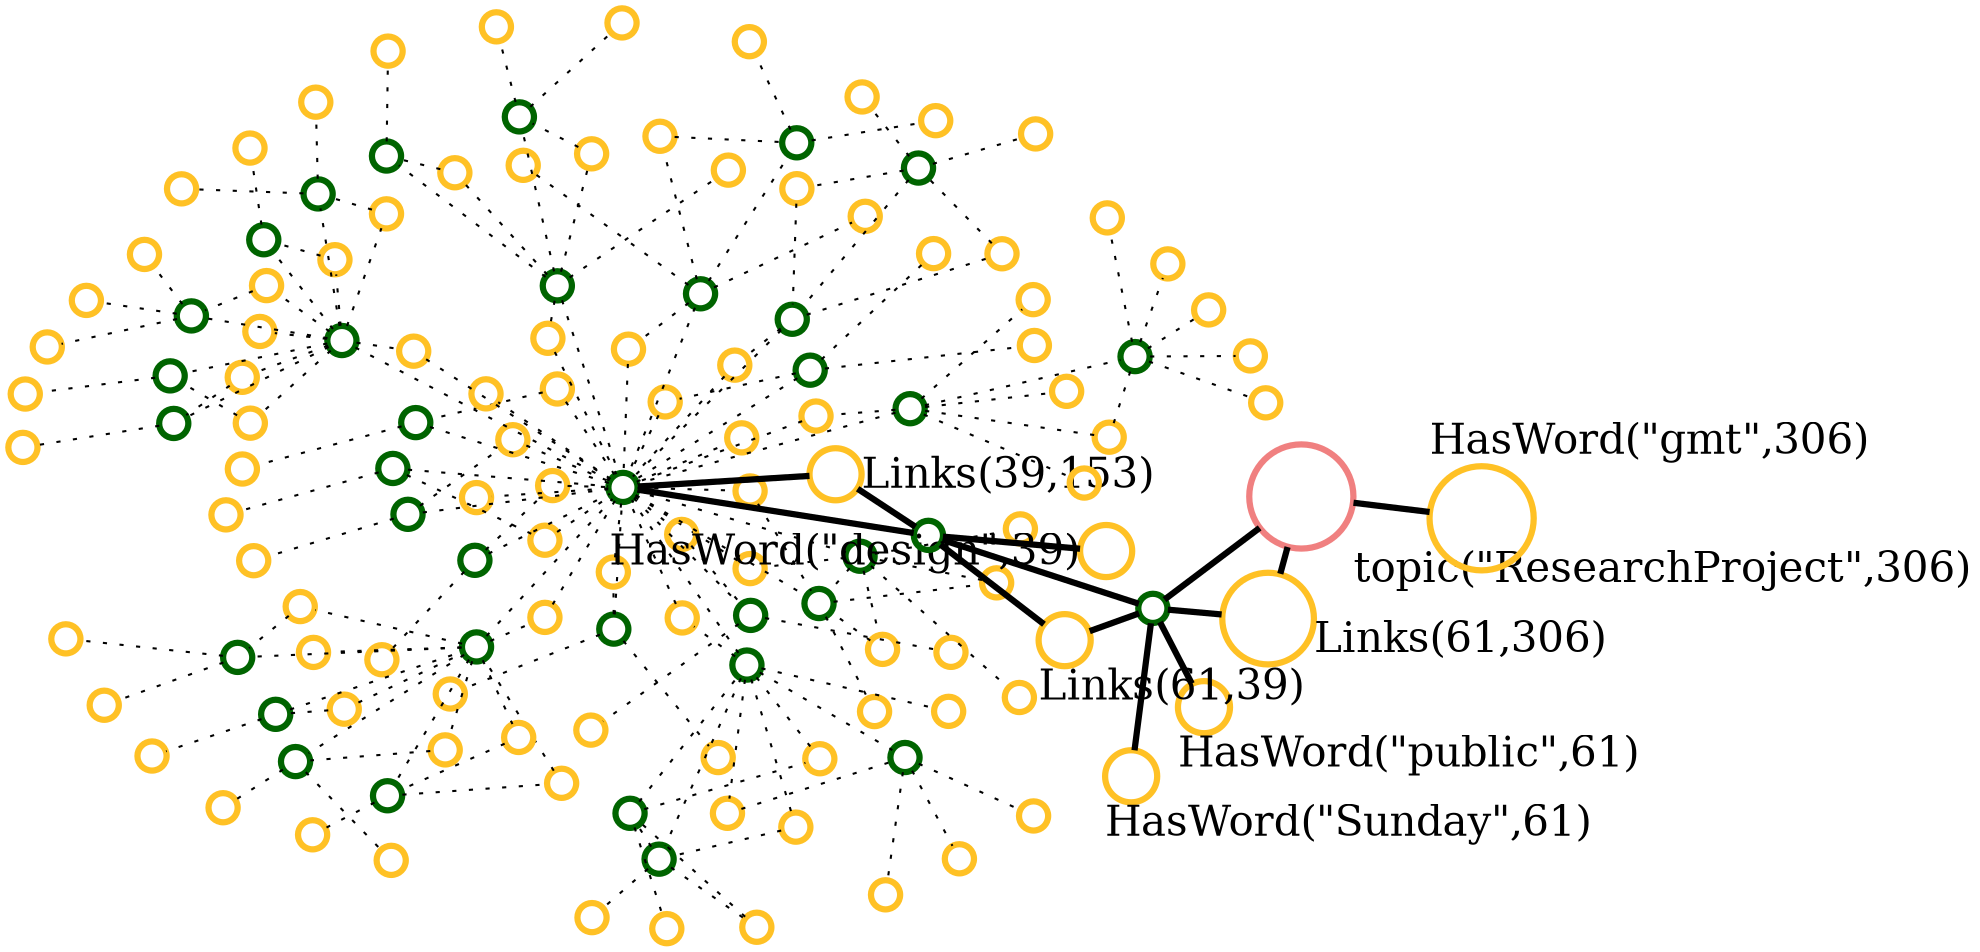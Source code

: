 graph {
layout="neato"
ratio="0.6"
overlap=false
1 [label="", shape=circle, penwidth=3.0, width=0.2, color="goldenrod1", style="solid"]
2 [label="", shape=circle, penwidth=3.0, width=0.2, color="goldenrod1", style="solid"]
3 [label="", shape=circle, penwidth=3.0, width=0.2, color="goldenrod1", style="solid"]
4 [label="", shape=circle, penwidth=3.0, width=0.2, color="goldenrod1", style="solid"]
5 [label="", shape=circle, penwidth=3.0, width=0.2, color="goldenrod1", style="solid"]
6 [label="", shape=circle, penwidth=3.0, width=0.2, color="goldenrod1", style="solid"]
7 [label="", shape=circle, penwidth=3.0, width=0.2, color="goldenrod1", style="solid"]
8 [label="", shape=circle, penwidth=3.0, width=0.2, color="goldenrod1", style="solid"]
9 [label="", shape=circle, penwidth=3.0, width=0.2, color="goldenrod1", style="solid"]
10 [label="", shape=circle, penwidth=3.0, width=0.2, color="goldenrod1", style="solid"]
11 [label="", shape=circle, penwidth=3.0, width=0.2, color="goldenrod1", style="solid"]
12 [label="", shape=circle, penwidth=3.0, width=0.2, color="goldenrod1", style="solid"]
13 [label="", shape=circle, penwidth=3.0, width=0.2, color="goldenrod1", style="solid"]
14 [label="", shape=circle, penwidth=3.0, width=0.2, color="goldenrod1", style="solid"]
15 [label="", shape=circle, penwidth=3.0, width=0.2, color="goldenrod1", style="solid"]
16 [label="", shape=circle, penwidth=3.0, width=0.2, color="goldenrod1", style="solid"]
17 [label="", shape=circle, penwidth=3.0, width=0.2, color="goldenrod1", style="solid"]
18 [label="", shape=circle, penwidth=3.0, width=0.2, color="goldenrod1", style="solid"]
19 [label="", shape=circle, penwidth=3.0, width=0.2, color="goldenrod1", style="solid"]
20 [label="", shape=circle, penwidth=3.0, width=0.2, color="goldenrod1", style="solid"]
21 [label="", shape=circle, penwidth=3.0, width=0.2, color="goldenrod1", style="solid"]
22 [label="", shape=circle, penwidth=3.0, width=0.2, color="goldenrod1", style="solid"]
23 [label="", shape=circle, penwidth=3.0, width=0.2, color="goldenrod1", style="solid"]
24 [label="", shape=circle, penwidth=3.0, width=0.2, color="goldenrod1", style="solid"]
25 [label="", shape=circle, penwidth=3.0, width=0.2, color="goldenrod1", style="solid"]
26 [label="", shape=circle, penwidth=3.0, width=0.2, color="goldenrod1", style="solid"]
27 [label="", shape=circle, penwidth=3.0, width=0.2, color="goldenrod1", style="solid"]
28 [label="", shape=circle, penwidth=3.0, width=0.2, color="goldenrod1", style="solid"]
29 [label="", shape=circle, penwidth=3.0, width=0.2, color="goldenrod1", style="solid"]
30 [label="", shape=circle, penwidth=3.0, width=0.2, color="goldenrod1", style="solid"]
31 [label="", shape=circle, penwidth=3.0, width=0.2, color="goldenrod1", style="solid"]
32 [label="", shape=circle, penwidth=3.0, width=0.2, color="goldenrod1", style="solid"]
33 [label="", shape=circle, penwidth=3.0, width=0.2, color="goldenrod1", style="solid"]
34 [label="", shape=circle, penwidth=3.0, width=0.2, color="goldenrod1", style="solid"]
35 [label="", xlabel="Links(61,306)", shape=circle, penwidth=3.0 width=0.612281, color="goldenrod1", fontsize="20pt"]
36 [label="", shape=circle, penwidth=3.0, width=0.2, color="goldenrod1", style="solid"]
37 [label="", shape=circle, penwidth=3.0, width=0.2, color="goldenrod1", style="solid"]
38 [label="", shape=circle, penwidth=3.0, width=0.2, color="goldenrod1", style="solid"]
39 [label="", shape=circle, penwidth=3.0, width=0.2, color="goldenrod1", style="solid"]
40 [label="", shape=circle, penwidth=3.0, width=0.2, color="goldenrod1", style="solid"]
41 [label="", shape=circle, penwidth=3.0, width=0.2, color="goldenrod1", style="solid"]
42 [label="", shape=circle, penwidth=3.0, width=0.2, color="goldenrod1", style="solid"]
43 [label="", shape=circle, penwidth=3.0, width=0.2, color="goldenrod1", style="solid"]
44 [label="", shape=circle, penwidth=3.0, width=0.2, color="goldenrod1", style="solid"]
45 [label="", shape=circle, penwidth=3.0, width=0.2, color="goldenrod1", style="solid"]
46 [label="", shape=circle, penwidth=3.0, width=0.2, color="goldenrod1", style="solid"]
47 [label="", shape=circle, penwidth=3.0, width=0.2, color="goldenrod1", style="solid"]
48 [label="", shape=circle, penwidth=3.0, width=0.2, color="goldenrod1", style="solid"]
49 [label="", shape=circle, penwidth=3.0, width=0.2, color="goldenrod1", style="solid"]
50 [label="", shape=circle, penwidth=3.0, width=0.2, color="goldenrod1", style="solid"]
51 [label="", shape=circle, penwidth=3.0, width=0.2, color="goldenrod1", style="solid"]
52 [label="", shape=circle, penwidth=3.0, width=0.2, color="goldenrod1", style="solid"]
53 [label="", shape=circle, penwidth=3.0, width=0.2, color="goldenrod1", style="solid"]
54 [label="", shape=circle, penwidth=3.0, width=0.2, color="goldenrod1", style="solid"]
55 [label="", shape=circle, penwidth=3.0, width=0.2, color="goldenrod1", style="solid"]
56 [label="", shape=circle, penwidth=3.0, width=0.2, color="goldenrod1", style="solid"]
57 [label="", shape=circle, penwidth=3.0, width=0.2, color="goldenrod1", style="solid"]
58 [label="", shape=circle, penwidth=3.0, width=0.2, color="goldenrod1", style="solid"]
59 [label="", shape=circle, penwidth=3.0, width=0.2, color="goldenrod1", style="solid"]
60 [label="", shape=circle, penwidth=3.0, width=0.2, color="goldenrod1", style="solid"]
61 [label="", shape=circle, penwidth=3.0, width=0.2, color="goldenrod1", style="solid"]
62 [label="", shape=circle, penwidth=3.0, width=0.2, color="goldenrod1", style="solid"]
63 [label="", shape=circle, penwidth=3.0, width=0.2, color="goldenrod1", style="solid"]
64 [label="", shape=circle, penwidth=3.0, width=0.2, color="goldenrod1", style="solid"]
65 [label="", shape=circle, penwidth=3.0, width=0.2, color="goldenrod1", style="solid"]
66 [label="", shape=circle, penwidth=3.0, width=0.2, color="goldenrod1", style="solid"]
67 [label="", xlabel="HasWord(\"design\",39)", shape=circle, penwidth=3.0 width=0.35, color="goldenrod1", fontsize="20pt"]
68 [label="", xlabel="Links(39,153)", shape=circle, penwidth=3.0 width=0.35, color="goldenrod1", fontsize="20pt"]
69 [label="", shape=circle, penwidth=3.0, width=0.2, color="goldenrod1", style="solid"]
70 [label="", shape=circle, penwidth=3.0, width=0.2, color="goldenrod1", style="solid"]
71 [label="", shape=circle, penwidth=3.0, width=0.2, color="goldenrod1", style="solid"]
72 [label="", shape=circle, penwidth=3.0, width=0.2, color="goldenrod1", style="solid"]
73 [label="", shape=circle, penwidth=3.0, width=0.2, color="goldenrod1", style="solid"]
74 [label="", shape=circle, penwidth=3.0, width=0.2, color="goldenrod1", style="solid"]
75 [label="", shape=circle, penwidth=3.0, width=0.2, color="goldenrod1", style="solid"]
76 [label="", shape=circle, penwidth=3.0, width=0.2, color="goldenrod1", style="solid"]
77 [label="", shape=circle, penwidth=3.0, width=0.2, color="goldenrod1", style="solid"]
78 [label="", shape=circle, penwidth=3.0, width=0.2, color="goldenrod1", style="solid"]
79 [label="", shape=circle, penwidth=3.0, width=0.2, color="goldenrod1", style="solid"]
80 [label="", shape=circle, penwidth=3.0, width=0.2, color="goldenrod1", style="solid"]
81 [label="", shape=circle, penwidth=3.0, width=0.2, color="goldenrod1", style="solid"]
82 [label="", shape=circle, penwidth=3.0, width=0.2, color="goldenrod1", style="solid"]
83 [label="", shape=circle, penwidth=3.0, width=0.2, color="goldenrod1", style="solid"]
84 [label="", shape=circle, penwidth=3.0, width=0.2, color="goldenrod1", style="solid"]
85 [label="", shape=circle, penwidth=3.0, width=0.2, color="goldenrod1", style="solid"]
86 [label="", shape=circle, penwidth=3.0, width=0.2, color="goldenrod1", style="solid"]
87 [label="", shape=circle, penwidth=3.0, width=0.2, color="goldenrod1", style="solid"]
88 [label="", shape=circle, penwidth=3.0, width=0.2, color="goldenrod1", style="solid"]
89 [label="", shape=circle, penwidth=3.0, width=0.2, color="goldenrod1", style="solid"]
90 [label="", shape=circle, penwidth=3.0, width=0.2, color="goldenrod1", style="solid"]
91 [label="", shape=circle, penwidth=3.0, width=0.2, color="goldenrod1", style="solid"]
92 [label="", shape=circle, penwidth=3.0, width=0.2, color="goldenrod1", style="solid"]
93 [label="", shape=circle, penwidth=3.0, width=0.2, color="goldenrod1", style="solid"]
94 [label="", shape=circle, penwidth=3.0, width=0.2, color="goldenrod1", style="solid"]
95 [label="", xlabel="HasWord(\"gmt\",306)", shape=circle, penwidth=3.0 width=0.7, color="goldenrod1", fontsize="20pt"]
96 [label="", xlabel="HasWord(\"Sunday\",61)", shape=circle, penwidth=3.0 width=0.35, color="goldenrod1", fontsize="20pt"]
97 [label="", shape=circle, penwidth=3.0, width=0.2, color="goldenrod1", style="solid"]
98 [label="", xlabel="HasWord(\"public\",61)", shape=circle, penwidth=3.0 width=0.35, color="goldenrod1", fontsize="20pt"]
99 [label="", shape=circle, penwidth=3.0, width=0.2, color="goldenrod1", style="solid"]
100 [label="", xlabel="Links(61,39)", shape=circle, penwidth=3.0 width=0.35, color="goldenrod1", fontsize="20pt"]
101 [label="", shape=circle, penwidth=3.0, width=0.2, color="goldenrod1", style="solid"]
102 [label="", shape=circle, penwidth=3.0, width=.2, color="darkgreen", style="solid"]
103 [label="", shape=circle, penwidth=3.0, width=.2, color="darkgreen", style="solid"]
104 [label="", shape=circle, penwidth=3.0, width=.2, color="darkgreen", style="solid"]
105 [label="", shape=circle, penwidth=3.0, width=.2, color="darkgreen", style="solid"]
106 [label="", shape=circle, penwidth=3.0, width=.2, color="darkgreen", style="solid"]
107 [label="", shape=circle, penwidth=3.0, width=.2, color="darkgreen", style="solid"]
108 [label="", shape=circle, penwidth=3.0, width=.2, color="darkgreen", style="solid"]
109 [label="", shape=circle, penwidth=3.0, width=.2, color="darkgreen", style="solid"]
110 [label="", shape=circle, penwidth=3.0, width=.2, color="darkgreen", style="solid"]
111 [label="", shape=circle, penwidth=3.0, width=.2, color="darkgreen", style="solid"]
112 [label="", xlabel="topic(\"ResearchProject\",306)", shape=circle, penwidth=3.0, width=.7, color="lightcoral", fontsize="20pt"]
113 [label="", shape=circle, penwidth=3.0, width=.2, color="darkgreen", style="solid"]
114 [label="", shape=circle, penwidth=3.0, width=.2, color="darkgreen", style="solid"]
115 [label="", shape=circle, penwidth=3.0, width=.2, color="darkgreen", style="solid"]
116 [label="", shape=circle, penwidth=3.0, width=.2, color="darkgreen", style="solid"]
117 [label="", shape=circle, penwidth=3.0, width=.2, color="darkgreen", style="solid"]
118 [label="", shape=circle, penwidth=3.0, width=.2, color="darkgreen", style="solid"]
119 [label="", shape=circle, penwidth=3.0, width=.2, color="darkgreen", style="solid"]
120 [label="", shape=circle, penwidth=3.0, width=.2, color="darkgreen", style="solid"]
121 [label="", shape=circle, penwidth=3.0, width=.2, color="darkgreen", style="solid"]
122 [label="", shape=circle, penwidth=3.0, width=.2, color="darkgreen", style="solid"]
123 [label="", shape=circle, penwidth=3.0, width=.2, color="darkgreen", style="solid"]
124 [label="", shape=circle, penwidth=3.0, width=.2, color="darkgreen", style="solid"]
125 [label="", shape=circle, penwidth=3.0, width=.2, color="darkgreen", style="solid"]
126 [label="", shape=circle, penwidth=3.0, width=.2, color="darkgreen", style="solid"]
127 [label="", shape=circle, penwidth=3.0, width=.2, color="darkgreen", style="solid"]
128 [label="", shape=circle, penwidth=3.0, width=.2, color="darkgreen", style="solid"]
129 [label="", shape=circle, penwidth=3.0, width=.2, color="darkgreen", style="solid"]
130 [label="", shape=circle, penwidth=3.0, width=.2, color="darkgreen", style="solid"]
131 [label="", shape=circle, penwidth=3.0, width=.2, color="darkgreen", style="solid"]
132 [label="", shape=circle, penwidth=3.0, width=.2, color="darkgreen", style="solid"]
133 [label="", shape=circle, penwidth=3.0, width=.2, color="darkgreen", style="solid"]
134 [label="", shape=circle, penwidth=3.0, width=.2, color="darkgreen", style="solid"]
135 [label="", shape=circle, penwidth=3.0, width=.2, color="darkgreen", style="solid"]
136 [label="", shape=circle, penwidth=3.0, width=.2, color="darkgreen", style="solid"]
137 [label="", shape=circle, penwidth=3.0, width=.2, color="darkgreen", style="solid"]
138 [label="", shape=circle, penwidth=3.0, width=.2, color="darkgreen", style="solid"]
116 -- 54[style="dotted", penwidth=1.0]
116 -- 48[style="dotted", penwidth=1.0]
116 -- 86[style="dotted", penwidth=1.0]
116 -- 108[style="dotted", penwidth=1.0]
86 -- 108[style="dotted", penwidth=1.0]
123 -- 42[style="dotted", penwidth=1.0]
122 -- 66[style="dotted", penwidth=1.0]
122 -- 59[style="dotted", penwidth=1.0]
109 -- 56[style="dotted", penwidth=1.0]
109 -- 37[style="dotted", penwidth=1.0]
109 -- 133[style="dotted", penwidth=1.0]
37 -- 133[style="dotted", penwidth=1.0]
109 -- 52[style="dotted", penwidth=1.0]
109 -- 57[style="dotted", penwidth=1.0]
109 -- 120[style="dotted", penwidth=1.0]
57 -- 120[style="dotted", penwidth=1.0]
133 -- 46[style="dotted", penwidth=1.0]
133 -- 50[style="dotted", penwidth=1.0]
50 -- 109[style="dotted", penwidth=1.0]
120 -- 39[style="dotted", penwidth=1.0]
120 -- 45[style="dotted", penwidth=1.0]
120 -- 60[style="dotted", penwidth=1.0]
120 -- 41[style="dotted", penwidth=1.0]
120 -- 123[style="dotted", penwidth=1.0]
41 -- 123[style="dotted", penwidth=1.0]
120 -- 65[style="dotted", penwidth=1.0]
120 -- 122[style="dotted", penwidth=1.0]
65 -- 122[style="dotted", penwidth=1.0]
120 -- 38[style="dotted", penwidth=1.0]
120 -- 133[style="dotted", penwidth=1.0]
38 -- 133[style="dotted", penwidth=1.0]
108 -- 72[style="dotted", penwidth=1.0]
72 -- 116[style="dotted", penwidth=1.0]
108 -- 78[style="dotted", penwidth=1.0]
108 -- 120[style="dotted", penwidth=1.0]
78 -- 120[style="dotted", penwidth=1.0]
114 -- 61[style="dotted", penwidth=1.0]
114 -- 36[style="dotted", penwidth=1.0]
114 -- 120[style="dotted", penwidth=1.0]
36 -- 120[style="dotted", penwidth=1.0]
119 -- 67[style="solid", penwidth=3.0]
119 -- 68[style="solid", penwidth=3.0]
119 -- 120[style="solid", penwidth=3.0]
68 -- 120[style="solid", penwidth=3.0]
106 -- 71[style="dotted", penwidth=1.0]
106 -- 55[style="dotted", penwidth=1.0]
106 -- 47[style="dotted", penwidth=1.0]
106 -- 80[style="dotted", penwidth=1.0]
106 -- 81[style="dotted", penwidth=1.0]
110 -- 99[style="dotted", penwidth=1.0]
110 -- 74[style="dotted", penwidth=1.0]
110 -- 93[style="dotted", penwidth=1.0]
110 -- 84[style="dotted", penwidth=1.0]
110 -- 106[style="dotted", penwidth=1.0]
84 -- 106[style="dotted", penwidth=1.0]
110 -- 94[style="dotted", penwidth=1.0]
110 -- 120[style="dotted", penwidth=1.0]
94 -- 120[style="dotted", penwidth=1.0]
118 -- 87[style="dotted", penwidth=1.0]
136 -- 73[style="dotted", penwidth=1.0]
136 -- 91[style="dotted", penwidth=1.0]
103 -- 77[style="dotted", penwidth=1.0]
103 -- 83[style="dotted", penwidth=1.0]
103 -- 136[style="dotted", penwidth=1.0]
83 -- 136[style="dotted", penwidth=1.0]
103 -- 89[style="dotted", penwidth=1.0]
103 -- 118[style="dotted", penwidth=1.0]
89 -- 118[style="dotted", penwidth=1.0]
103 -- 63[style="dotted", penwidth=1.0]
103 -- 120[style="dotted", penwidth=1.0]
63 -- 120[style="dotted", penwidth=1.0]
112 -- 95[style="solid", penwidth=3.0]
104 -- 96[style="solid", penwidth=3.0]
104 -- 98[style="solid", penwidth=3.0]
104 -- 35[style="solid", penwidth=3.0]
104 -- 112[style="solid", penwidth=3.0]
35 -- 112[style="solid", penwidth=3.0]
104 -- 100[style="solid", penwidth=3.0]
104 -- 119[style="solid", penwidth=3.0]
100 -- 119[style="solid", penwidth=3.0]
115 -- 101[style="dotted", penwidth=1.0]
115 -- 34[style="dotted", penwidth=1.0]
111 -- 32[style="dotted", penwidth=1.0]
111 -- 79[style="dotted", penwidth=1.0]
134 -- 29[style="dotted", penwidth=1.0]
134 -- 76[style="dotted", penwidth=1.0]
134 -- 125[style="dotted", penwidth=1.0]
76 -- 125[style="dotted", penwidth=1.0]
134 -- 28[style="dotted", penwidth=1.0]
134 -- 115[style="dotted", penwidth=1.0]
28 -- 115[style="dotted", penwidth=1.0]
134 -- 26[style="dotted", penwidth=1.0]
134 -- 111[style="dotted", penwidth=1.0]
26 -- 111[style="dotted", penwidth=1.0]
134 -- 44[style="dotted", penwidth=1.0]
134 -- 120[style="dotted", penwidth=1.0]
44 -- 120[style="dotted", penwidth=1.0]
125 -- 82[style="dotted", penwidth=1.0]
125 -- 24[style="dotted", penwidth=1.0]
24 -- 134[style="dotted", penwidth=1.0]
130 -- 70[style="dotted", penwidth=1.0]
117 -- 23[style="dotted", penwidth=1.0]
117 -- 22[style="dotted", penwidth=1.0]
117 -- 21[style="dotted", penwidth=1.0]
113 -- 40[style="dotted", penwidth=1.0]
132 -- 25[style="dotted", penwidth=1.0]
129 -- 97[style="dotted", penwidth=1.0]
129 -- 19[style="dotted", penwidth=1.0]
128 -- 18[style="dotted", penwidth=1.0]
128 -- 17[style="dotted", penwidth=1.0]
128 -- 130[style="dotted", penwidth=1.0]
17 -- 130[style="dotted", penwidth=1.0]
128 -- 15[style="dotted", penwidth=1.0]
128 -- 117[style="dotted", penwidth=1.0]
15 -- 117[style="dotted", penwidth=1.0]
128 -- 69[style="dotted", penwidth=1.0]
128 -- 113[style="dotted", penwidth=1.0]
69 -- 113[style="dotted", penwidth=1.0]
128 -- 14[style="dotted", penwidth=1.0]
128 -- 132[style="dotted", penwidth=1.0]
14 -- 132[style="dotted", penwidth=1.0]
128 -- 49[style="dotted", penwidth=1.0]
128 -- 129[style="dotted", penwidth=1.0]
49 -- 129[style="dotted", penwidth=1.0]
128 -- 62[style="dotted", penwidth=1.0]
128 -- 120[style="dotted", penwidth=1.0]
62 -- 120[style="dotted", penwidth=1.0]
105 -- 27[style="dotted", penwidth=1.0]
105 -- 13[style="dotted", penwidth=1.0]
105 -- 12[style="dotted", penwidth=1.0]
105 -- 120[style="dotted", penwidth=1.0]
12 -- 120[style="dotted", penwidth=1.0]
126 -- 64[style="dotted", penwidth=1.0]
126 -- 11[style="dotted", penwidth=1.0]
126 -- 10[style="dotted", penwidth=1.0]
135 -- 31[style="dotted", penwidth=1.0]
135 -- 9[style="dotted", penwidth=1.0]
135 -- 107[style="dotted", penwidth=1.0]
9 -- 107[style="dotted", penwidth=1.0]
135 -- 90[style="dotted", penwidth=1.0]
135 -- 126[style="dotted", penwidth=1.0]
90 -- 126[style="dotted", penwidth=1.0]
135 -- 8[style="dotted", penwidth=1.0]
135 -- 120[style="dotted", penwidth=1.0]
8 -- 120[style="dotted", penwidth=1.0]
137 -- 75[style="dotted", penwidth=1.0]
137 -- 53[style="dotted", penwidth=1.0]
137 -- 135[style="dotted", penwidth=1.0]
53 -- 135[style="dotted", penwidth=1.0]
107 -- 7[style="dotted", penwidth=1.0]
107 -- 33[style="dotted", penwidth=1.0]
107 -- 137[style="dotted", penwidth=1.0]
33 -- 137[style="dotted", penwidth=1.0]
138 -- 6[style="dotted", penwidth=1.0]
138 -- 16[style="dotted", penwidth=1.0]
138 -- 134[style="dotted", penwidth=1.0]
16 -- 134[style="dotted", penwidth=1.0]
131 -- 92[style="dotted", penwidth=1.0]
131 -- 5[style="dotted", penwidth=1.0]
131 -- 20[style="dotted", penwidth=1.0]
131 -- 120[style="dotted", penwidth=1.0]
20 -- 120[style="dotted", penwidth=1.0]
121 -- 43[style="dotted", penwidth=1.0]
121 -- 4[style="dotted", penwidth=1.0]
121 -- 120[style="dotted", penwidth=1.0]
4 -- 120[style="dotted", penwidth=1.0]
124 -- 3[style="dotted", penwidth=1.0]
124 -- 58[style="dotted", penwidth=1.0]
124 -- 120[style="dotted", penwidth=1.0]
58 -- 120[style="dotted", penwidth=1.0]
102 -- 30[style="dotted", penwidth=1.0]
102 -- 85[style="dotted", penwidth=1.0]
127 -- 2[style="dotted", penwidth=1.0]
127 -- 51[style="dotted", penwidth=1.0]
127 -- 1[style="dotted", penwidth=1.0]
127 -- 102[style="dotted", penwidth=1.0]
1 -- 102[style="dotted", penwidth=1.0]
127 -- 88[style="dotted", penwidth=1.0]
127 -- 120[style="dotted", penwidth=1.0]
88 -- 120[style="dotted", penwidth=1.0]
}
